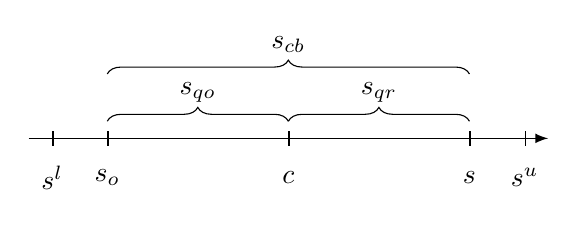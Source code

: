 \begin{tikzpicture}
\draw[-,semithick] (-0.3,0) -- (0,0);
\draw[|-,semithick] (0,0) -- (0.7,0);
\draw[|-,semithick] (0.7,0) -- (3,0);
\draw[|-,semithick] (3,0) -- (5.3,0);
\draw[|-,semithick] (5.3,0) -- (6,0);
\draw[|-latex,semithick] (6,0) -- (6.3,0);

\draw (0,-0.5) node {$s^l$};
\draw (0.7,-0.5) node {$s_o$};
\draw (3,-0.5) node {$c$};
\draw (5.3,-0.5) node {$s$};
\draw (6,-0.5) node {$s^u$};

\coordinate (O) at (0.7,0.2);
\coordinate (a) at (0.7,0.8);
\coordinate (c) at (3.0,0.2);
\coordinate (b) at (5.3,0.2);
\coordinate (d) at (5.3,0.8);

\draw[decorate,decoration={brace,amplitude=5pt,raise=0.5pt},yshift=0pt,color=black] (O) -- (c) node [midway,yshift=11pt]{$s_{qo}$};

\draw[decorate,decoration={brace,amplitude=5pt,raise=0.5pt},yshift=0pt,color=black] (a) -- (d) node [midway,yshift=11pt]{$s_{cb}$};

\draw[decorate,decoration={brace,amplitude=5pt,raise=0.5pt},yshift=0pt,color=black] (c) -- (b) node [midway,yshift=11pt]{$s_{qr}$};

\end{tikzpicture}
